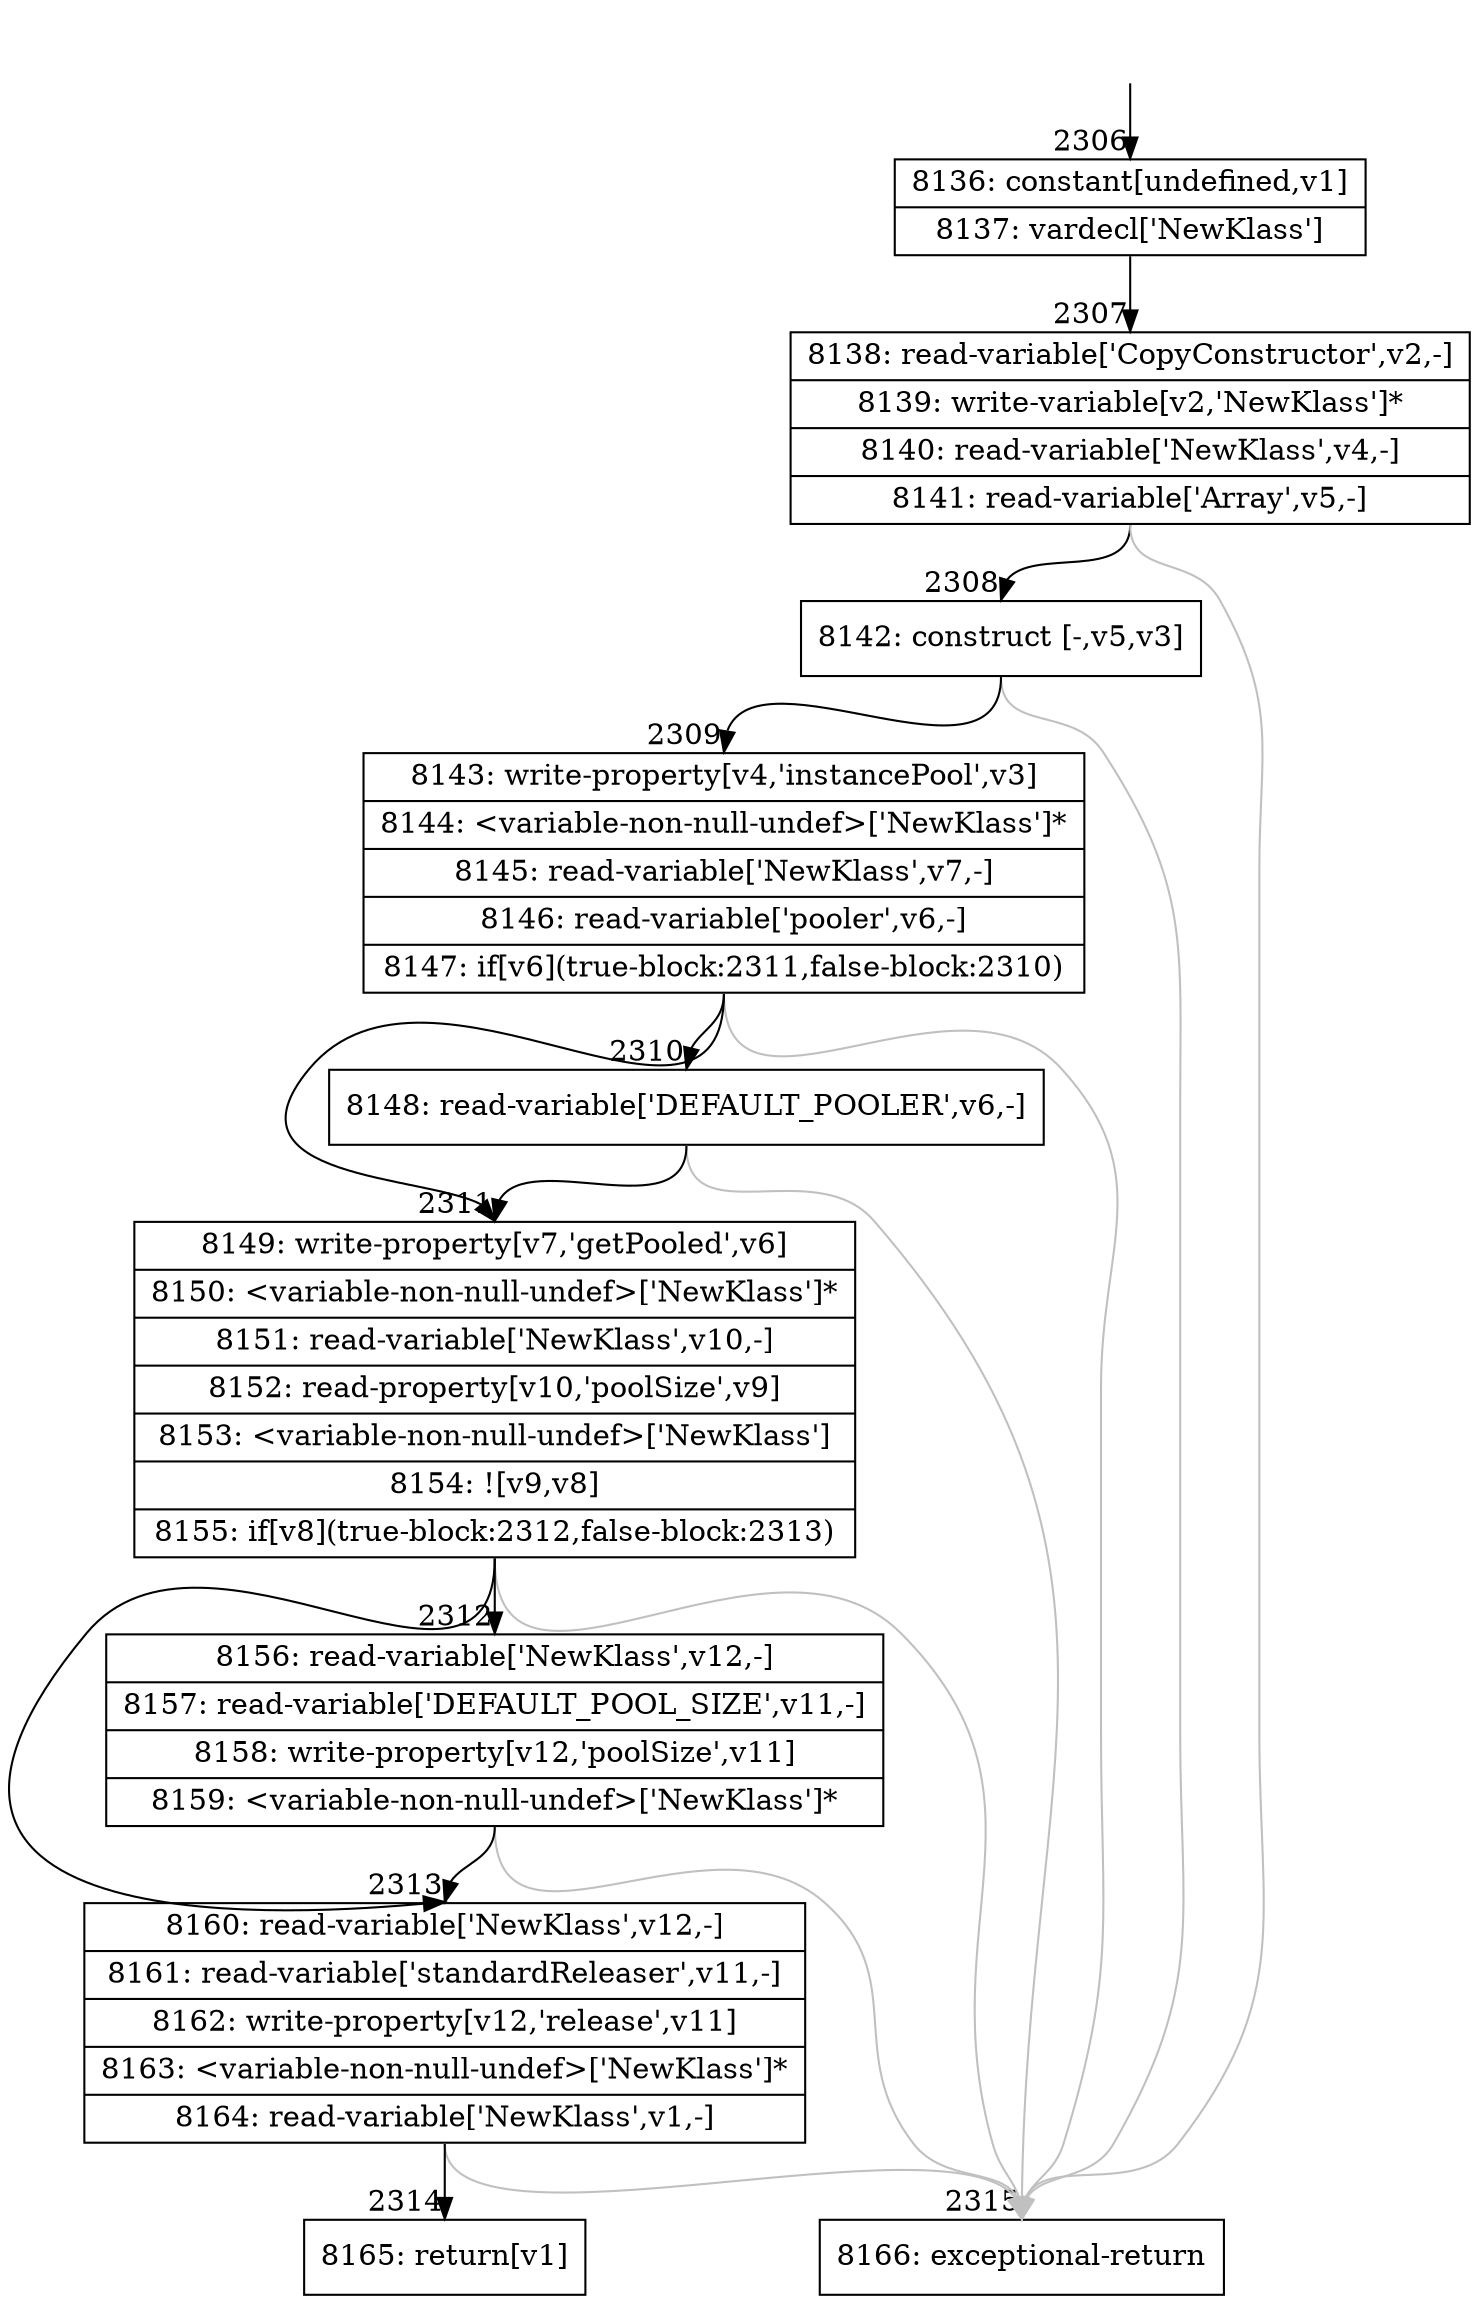 digraph {
rankdir="TD"
BB_entry167[shape=none,label=""];
BB_entry167 -> BB2306 [tailport=s, headport=n, headlabel="    2306"]
BB2306 [shape=record label="{8136: constant[undefined,v1]|8137: vardecl['NewKlass']}" ] 
BB2306 -> BB2307 [tailport=s, headport=n, headlabel="      2307"]
BB2307 [shape=record label="{8138: read-variable['CopyConstructor',v2,-]|8139: write-variable[v2,'NewKlass']*|8140: read-variable['NewKlass',v4,-]|8141: read-variable['Array',v5,-]}" ] 
BB2307 -> BB2308 [tailport=s, headport=n, headlabel="      2308"]
BB2307 -> BB2315 [tailport=s, headport=n, color=gray, headlabel="      2315"]
BB2308 [shape=record label="{8142: construct [-,v5,v3]}" ] 
BB2308 -> BB2309 [tailport=s, headport=n, headlabel="      2309"]
BB2308 -> BB2315 [tailport=s, headport=n, color=gray]
BB2309 [shape=record label="{8143: write-property[v4,'instancePool',v3]|8144: \<variable-non-null-undef\>['NewKlass']*|8145: read-variable['NewKlass',v7,-]|8146: read-variable['pooler',v6,-]|8147: if[v6](true-block:2311,false-block:2310)}" ] 
BB2309 -> BB2311 [tailport=s, headport=n, headlabel="      2311"]
BB2309 -> BB2310 [tailport=s, headport=n, headlabel="      2310"]
BB2309 -> BB2315 [tailport=s, headport=n, color=gray]
BB2310 [shape=record label="{8148: read-variable['DEFAULT_POOLER',v6,-]}" ] 
BB2310 -> BB2311 [tailport=s, headport=n]
BB2310 -> BB2315 [tailport=s, headport=n, color=gray]
BB2311 [shape=record label="{8149: write-property[v7,'getPooled',v6]|8150: \<variable-non-null-undef\>['NewKlass']*|8151: read-variable['NewKlass',v10,-]|8152: read-property[v10,'poolSize',v9]|8153: \<variable-non-null-undef\>['NewKlass']|8154: ![v9,v8]|8155: if[v8](true-block:2312,false-block:2313)}" ] 
BB2311 -> BB2312 [tailport=s, headport=n, headlabel="      2312"]
BB2311 -> BB2313 [tailport=s, headport=n, headlabel="      2313"]
BB2311 -> BB2315 [tailport=s, headport=n, color=gray]
BB2312 [shape=record label="{8156: read-variable['NewKlass',v12,-]|8157: read-variable['DEFAULT_POOL_SIZE',v11,-]|8158: write-property[v12,'poolSize',v11]|8159: \<variable-non-null-undef\>['NewKlass']*}" ] 
BB2312 -> BB2313 [tailport=s, headport=n]
BB2312 -> BB2315 [tailport=s, headport=n, color=gray]
BB2313 [shape=record label="{8160: read-variable['NewKlass',v12,-]|8161: read-variable['standardReleaser',v11,-]|8162: write-property[v12,'release',v11]|8163: \<variable-non-null-undef\>['NewKlass']*|8164: read-variable['NewKlass',v1,-]}" ] 
BB2313 -> BB2314 [tailport=s, headport=n, headlabel="      2314"]
BB2313 -> BB2315 [tailport=s, headport=n, color=gray]
BB2314 [shape=record label="{8165: return[v1]}" ] 
BB2315 [shape=record label="{8166: exceptional-return}" ] 
//#$~ 4309
}
